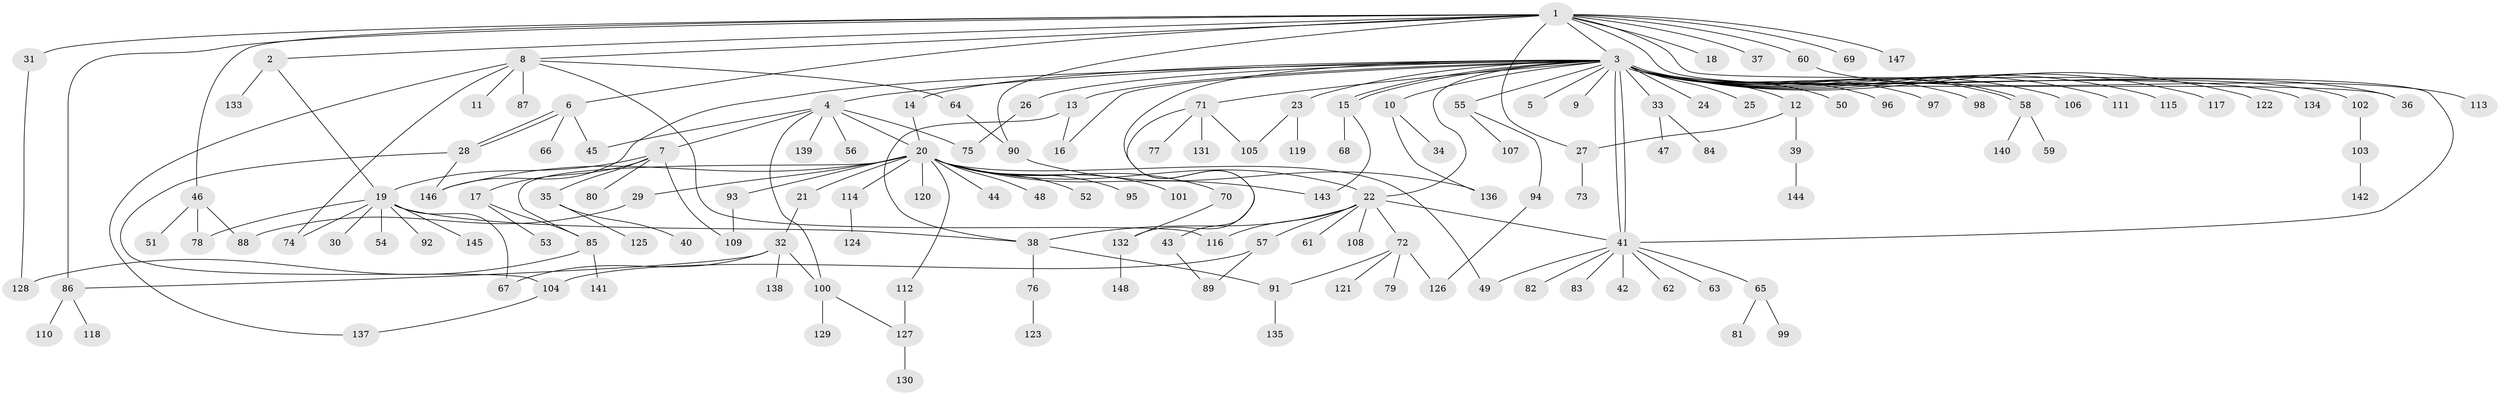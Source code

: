 // Generated by graph-tools (version 1.1) at 2025/26/03/09/25 03:26:05]
// undirected, 148 vertices, 187 edges
graph export_dot {
graph [start="1"]
  node [color=gray90,style=filled];
  1;
  2;
  3;
  4;
  5;
  6;
  7;
  8;
  9;
  10;
  11;
  12;
  13;
  14;
  15;
  16;
  17;
  18;
  19;
  20;
  21;
  22;
  23;
  24;
  25;
  26;
  27;
  28;
  29;
  30;
  31;
  32;
  33;
  34;
  35;
  36;
  37;
  38;
  39;
  40;
  41;
  42;
  43;
  44;
  45;
  46;
  47;
  48;
  49;
  50;
  51;
  52;
  53;
  54;
  55;
  56;
  57;
  58;
  59;
  60;
  61;
  62;
  63;
  64;
  65;
  66;
  67;
  68;
  69;
  70;
  71;
  72;
  73;
  74;
  75;
  76;
  77;
  78;
  79;
  80;
  81;
  82;
  83;
  84;
  85;
  86;
  87;
  88;
  89;
  90;
  91;
  92;
  93;
  94;
  95;
  96;
  97;
  98;
  99;
  100;
  101;
  102;
  103;
  104;
  105;
  106;
  107;
  108;
  109;
  110;
  111;
  112;
  113;
  114;
  115;
  116;
  117;
  118;
  119;
  120;
  121;
  122;
  123;
  124;
  125;
  126;
  127;
  128;
  129;
  130;
  131;
  132;
  133;
  134;
  135;
  136;
  137;
  138;
  139;
  140;
  141;
  142;
  143;
  144;
  145;
  146;
  147;
  148;
  1 -- 2;
  1 -- 3;
  1 -- 6;
  1 -- 8;
  1 -- 18;
  1 -- 27;
  1 -- 31;
  1 -- 36;
  1 -- 37;
  1 -- 41;
  1 -- 46;
  1 -- 60;
  1 -- 69;
  1 -- 86;
  1 -- 90;
  1 -- 147;
  2 -- 19;
  2 -- 133;
  3 -- 4;
  3 -- 5;
  3 -- 9;
  3 -- 10;
  3 -- 12;
  3 -- 13;
  3 -- 14;
  3 -- 15;
  3 -- 15;
  3 -- 16;
  3 -- 22;
  3 -- 23;
  3 -- 24;
  3 -- 25;
  3 -- 26;
  3 -- 33;
  3 -- 36;
  3 -- 41;
  3 -- 41;
  3 -- 43;
  3 -- 50;
  3 -- 55;
  3 -- 58;
  3 -- 58;
  3 -- 71;
  3 -- 96;
  3 -- 97;
  3 -- 98;
  3 -- 102;
  3 -- 106;
  3 -- 111;
  3 -- 115;
  3 -- 117;
  3 -- 122;
  3 -- 134;
  3 -- 146;
  4 -- 7;
  4 -- 20;
  4 -- 45;
  4 -- 56;
  4 -- 75;
  4 -- 100;
  4 -- 139;
  6 -- 28;
  6 -- 28;
  6 -- 45;
  6 -- 66;
  7 -- 17;
  7 -- 19;
  7 -- 35;
  7 -- 80;
  7 -- 109;
  8 -- 11;
  8 -- 64;
  8 -- 74;
  8 -- 87;
  8 -- 116;
  8 -- 137;
  10 -- 34;
  10 -- 136;
  12 -- 27;
  12 -- 39;
  13 -- 16;
  13 -- 38;
  14 -- 20;
  15 -- 68;
  15 -- 143;
  17 -- 53;
  17 -- 85;
  19 -- 30;
  19 -- 38;
  19 -- 54;
  19 -- 67;
  19 -- 74;
  19 -- 78;
  19 -- 92;
  19 -- 145;
  20 -- 21;
  20 -- 22;
  20 -- 29;
  20 -- 44;
  20 -- 48;
  20 -- 49;
  20 -- 52;
  20 -- 70;
  20 -- 85;
  20 -- 93;
  20 -- 95;
  20 -- 101;
  20 -- 112;
  20 -- 114;
  20 -- 120;
  20 -- 143;
  20 -- 146;
  21 -- 32;
  22 -- 38;
  22 -- 41;
  22 -- 57;
  22 -- 61;
  22 -- 72;
  22 -- 108;
  22 -- 116;
  23 -- 105;
  23 -- 119;
  26 -- 75;
  27 -- 73;
  28 -- 104;
  28 -- 146;
  29 -- 88;
  31 -- 128;
  32 -- 67;
  32 -- 86;
  32 -- 100;
  32 -- 138;
  33 -- 47;
  33 -- 84;
  35 -- 40;
  35 -- 125;
  38 -- 76;
  38 -- 91;
  39 -- 144;
  41 -- 42;
  41 -- 49;
  41 -- 62;
  41 -- 63;
  41 -- 65;
  41 -- 82;
  41 -- 83;
  43 -- 89;
  46 -- 51;
  46 -- 78;
  46 -- 88;
  55 -- 94;
  55 -- 107;
  57 -- 89;
  57 -- 104;
  58 -- 59;
  58 -- 140;
  60 -- 113;
  64 -- 90;
  65 -- 81;
  65 -- 99;
  70 -- 132;
  71 -- 77;
  71 -- 105;
  71 -- 131;
  71 -- 132;
  72 -- 79;
  72 -- 91;
  72 -- 121;
  72 -- 126;
  76 -- 123;
  85 -- 128;
  85 -- 141;
  86 -- 110;
  86 -- 118;
  90 -- 136;
  91 -- 135;
  93 -- 109;
  94 -- 126;
  100 -- 127;
  100 -- 129;
  102 -- 103;
  103 -- 142;
  104 -- 137;
  112 -- 127;
  114 -- 124;
  127 -- 130;
  132 -- 148;
}
